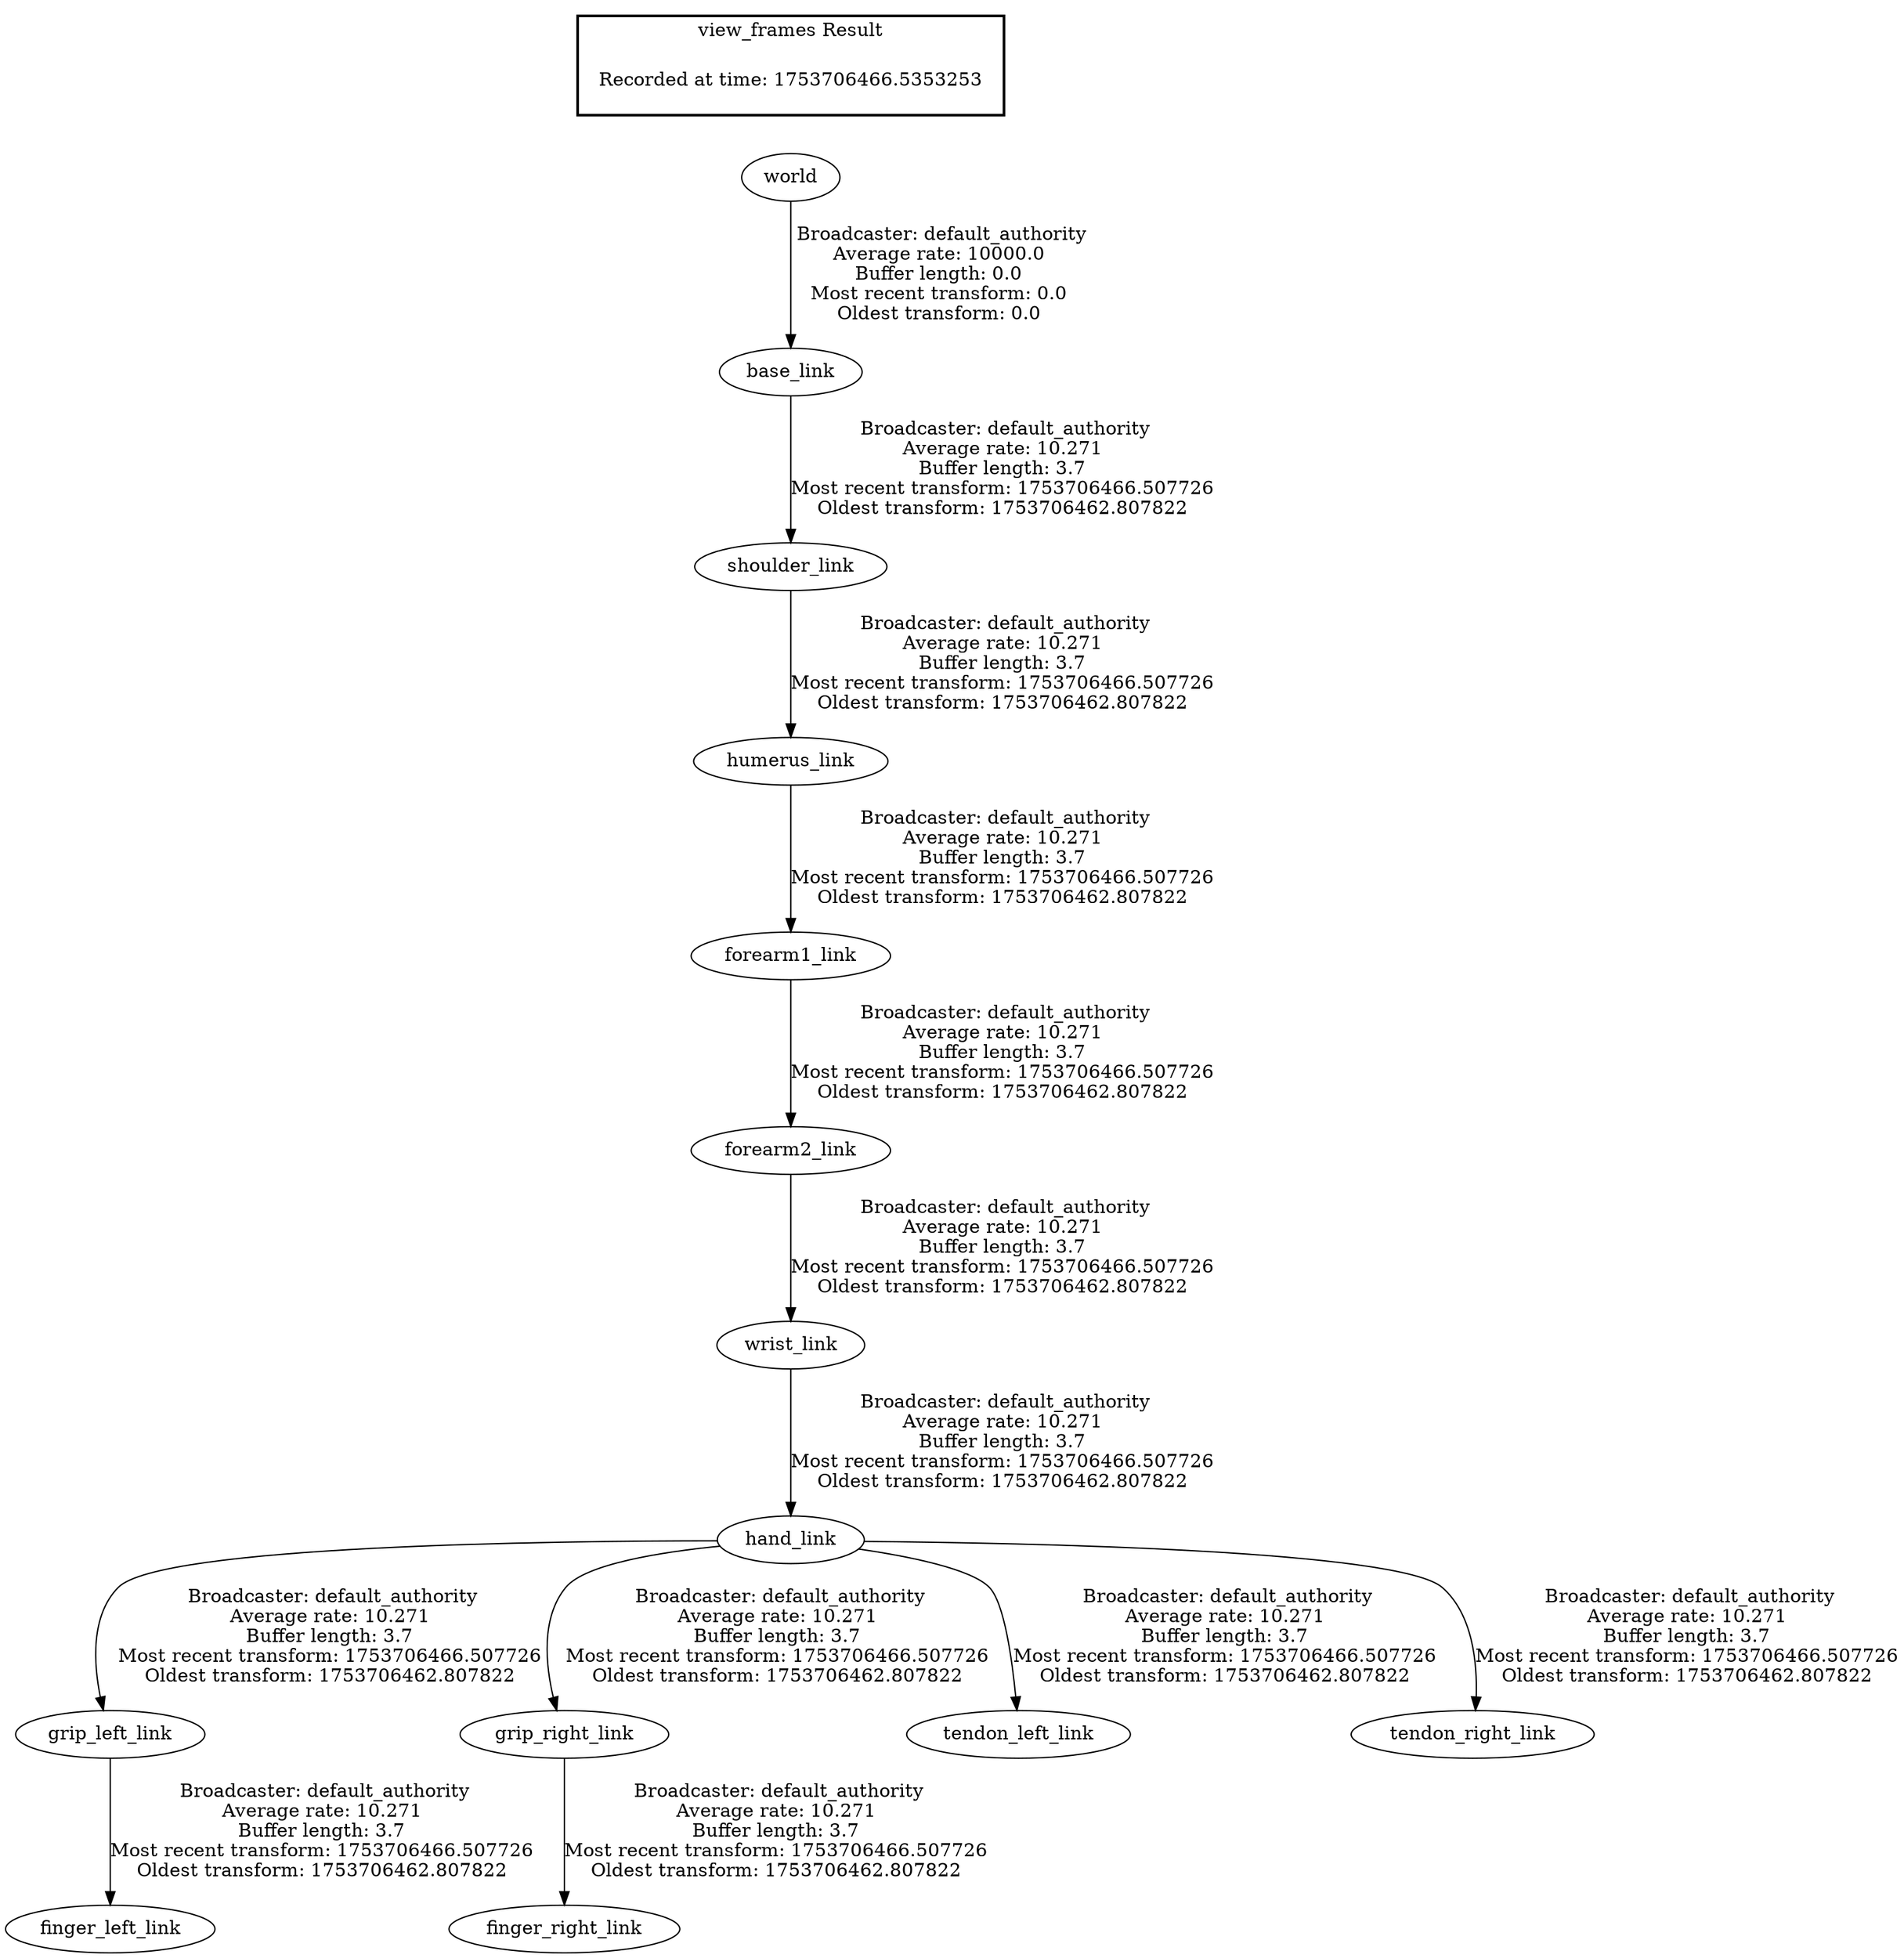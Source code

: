digraph G {
"world" -> "base_link"[label=" Broadcaster: default_authority\nAverage rate: 10000.0\nBuffer length: 0.0\nMost recent transform: 0.0\nOldest transform: 0.0\n"];
"humerus_link" -> "forearm1_link"[label=" Broadcaster: default_authority\nAverage rate: 10.271\nBuffer length: 3.7\nMost recent transform: 1753706466.507726\nOldest transform: 1753706462.807822\n"];
"shoulder_link" -> "humerus_link"[label=" Broadcaster: default_authority\nAverage rate: 10.271\nBuffer length: 3.7\nMost recent transform: 1753706466.507726\nOldest transform: 1753706462.807822\n"];
"forearm1_link" -> "forearm2_link"[label=" Broadcaster: default_authority\nAverage rate: 10.271\nBuffer length: 3.7\nMost recent transform: 1753706466.507726\nOldest transform: 1753706462.807822\n"];
"grip_left_link" -> "finger_left_link"[label=" Broadcaster: default_authority\nAverage rate: 10.271\nBuffer length: 3.7\nMost recent transform: 1753706466.507726\nOldest transform: 1753706462.807822\n"];
"hand_link" -> "grip_left_link"[label=" Broadcaster: default_authority\nAverage rate: 10.271\nBuffer length: 3.7\nMost recent transform: 1753706466.507726\nOldest transform: 1753706462.807822\n"];
"grip_right_link" -> "finger_right_link"[label=" Broadcaster: default_authority\nAverage rate: 10.271\nBuffer length: 3.7\nMost recent transform: 1753706466.507726\nOldest transform: 1753706462.807822\n"];
"hand_link" -> "grip_right_link"[label=" Broadcaster: default_authority\nAverage rate: 10.271\nBuffer length: 3.7\nMost recent transform: 1753706466.507726\nOldest transform: 1753706462.807822\n"];
"wrist_link" -> "hand_link"[label=" Broadcaster: default_authority\nAverage rate: 10.271\nBuffer length: 3.7\nMost recent transform: 1753706466.507726\nOldest transform: 1753706462.807822\n"];
"base_link" -> "shoulder_link"[label=" Broadcaster: default_authority\nAverage rate: 10.271\nBuffer length: 3.7\nMost recent transform: 1753706466.507726\nOldest transform: 1753706462.807822\n"];
"hand_link" -> "tendon_left_link"[label=" Broadcaster: default_authority\nAverage rate: 10.271\nBuffer length: 3.7\nMost recent transform: 1753706466.507726\nOldest transform: 1753706462.807822\n"];
"hand_link" -> "tendon_right_link"[label=" Broadcaster: default_authority\nAverage rate: 10.271\nBuffer length: 3.7\nMost recent transform: 1753706466.507726\nOldest transform: 1753706462.807822\n"];
"forearm2_link" -> "wrist_link"[label=" Broadcaster: default_authority\nAverage rate: 10.271\nBuffer length: 3.7\nMost recent transform: 1753706466.507726\nOldest transform: 1753706462.807822\n"];
edge [style=invis];
 subgraph cluster_legend { style=bold; color=black; label ="view_frames Result";
"Recorded at time: 1753706466.5353253"[ shape=plaintext ] ;
}->"world";
}